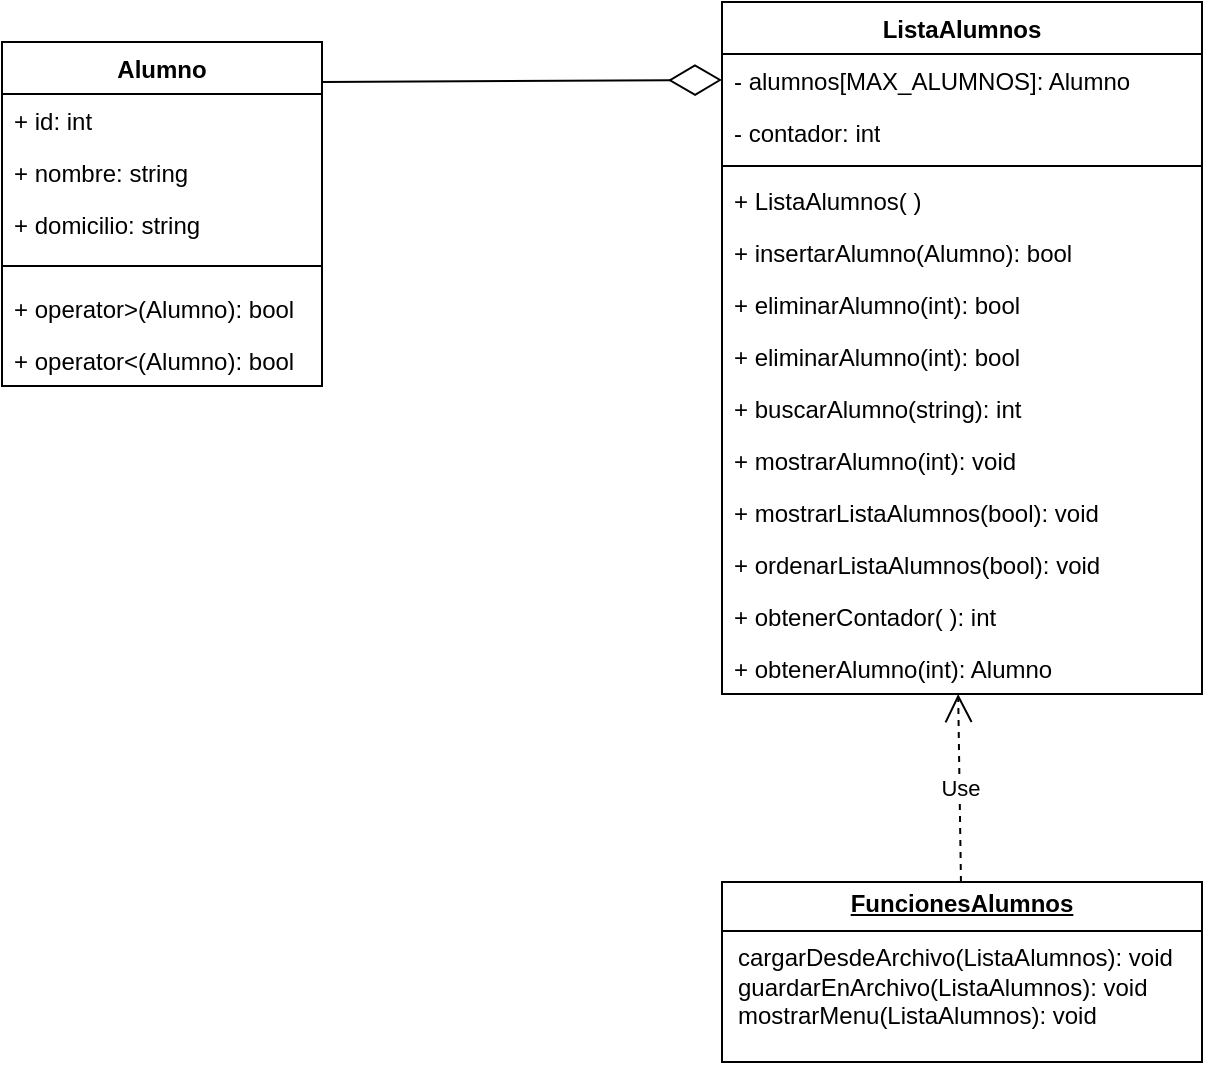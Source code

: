 <mxfile version="24.7.17">
  <diagram name="Página-1" id="KJcDxgTzUT1CAF3ecie8">
    <mxGraphModel dx="1120" dy="524" grid="1" gridSize="10" guides="1" tooltips="1" connect="1" arrows="1" fold="1" page="1" pageScale="1" pageWidth="827" pageHeight="1169" math="0" shadow="0">
      <root>
        <mxCell id="0" />
        <mxCell id="1" parent="0" />
        <mxCell id="xCCEPdzCelrid3OFP015-1" value="Alumno" style="swimlane;fontStyle=1;align=center;verticalAlign=top;childLayout=stackLayout;horizontal=1;startSize=26;horizontalStack=0;resizeParent=1;resizeParentMax=0;resizeLast=0;collapsible=1;marginBottom=0;whiteSpace=wrap;html=1;" vertex="1" parent="1">
          <mxGeometry y="20" width="160" height="172" as="geometry" />
        </mxCell>
        <mxCell id="xCCEPdzCelrid3OFP015-2" value="+&lt;span style=&quot;background-color: initial;&quot;&gt;&amp;nbsp;id: int&lt;/span&gt;" style="text;strokeColor=none;fillColor=none;align=left;verticalAlign=top;spacingLeft=4;spacingRight=4;overflow=hidden;rotatable=0;points=[[0,0.5],[1,0.5]];portConstraint=eastwest;whiteSpace=wrap;html=1;" vertex="1" parent="xCCEPdzCelrid3OFP015-1">
          <mxGeometry y="26" width="160" height="26" as="geometry" />
        </mxCell>
        <mxCell id="xCCEPdzCelrid3OFP015-5" value="+ nombre: string" style="text;strokeColor=none;fillColor=none;align=left;verticalAlign=top;spacingLeft=4;spacingRight=4;overflow=hidden;rotatable=0;points=[[0,0.5],[1,0.5]];portConstraint=eastwest;whiteSpace=wrap;html=1;" vertex="1" parent="xCCEPdzCelrid3OFP015-1">
          <mxGeometry y="52" width="160" height="26" as="geometry" />
        </mxCell>
        <mxCell id="xCCEPdzCelrid3OFP015-6" value="+ domicilio: string" style="text;strokeColor=none;fillColor=none;align=left;verticalAlign=top;spacingLeft=4;spacingRight=4;overflow=hidden;rotatable=0;points=[[0,0.5],[1,0.5]];portConstraint=eastwest;whiteSpace=wrap;html=1;" vertex="1" parent="xCCEPdzCelrid3OFP015-1">
          <mxGeometry y="78" width="160" height="26" as="geometry" />
        </mxCell>
        <mxCell id="xCCEPdzCelrid3OFP015-3" value="" style="line;strokeWidth=1;fillColor=none;align=left;verticalAlign=middle;spacingTop=-1;spacingLeft=3;spacingRight=3;rotatable=0;labelPosition=right;points=[];portConstraint=eastwest;strokeColor=inherit;" vertex="1" parent="xCCEPdzCelrid3OFP015-1">
          <mxGeometry y="104" width="160" height="16" as="geometry" />
        </mxCell>
        <mxCell id="xCCEPdzCelrid3OFP015-4" value="+ operator&amp;gt;(Alumno): bool" style="text;strokeColor=none;fillColor=none;align=left;verticalAlign=top;spacingLeft=4;spacingRight=4;overflow=hidden;rotatable=0;points=[[0,0.5],[1,0.5]];portConstraint=eastwest;whiteSpace=wrap;html=1;" vertex="1" parent="xCCEPdzCelrid3OFP015-1">
          <mxGeometry y="120" width="160" height="26" as="geometry" />
        </mxCell>
        <mxCell id="xCCEPdzCelrid3OFP015-7" value="+ operator&amp;lt;(Alumno): bool" style="text;strokeColor=none;fillColor=none;align=left;verticalAlign=top;spacingLeft=4;spacingRight=4;overflow=hidden;rotatable=0;points=[[0,0.5],[1,0.5]];portConstraint=eastwest;whiteSpace=wrap;html=1;" vertex="1" parent="xCCEPdzCelrid3OFP015-1">
          <mxGeometry y="146" width="160" height="26" as="geometry" />
        </mxCell>
        <mxCell id="xCCEPdzCelrid3OFP015-8" value="ListaAlumnos" style="swimlane;fontStyle=1;align=center;verticalAlign=top;childLayout=stackLayout;horizontal=1;startSize=26;horizontalStack=0;resizeParent=1;resizeParentMax=0;resizeLast=0;collapsible=1;marginBottom=0;whiteSpace=wrap;html=1;" vertex="1" parent="1">
          <mxGeometry x="360" width="240" height="346" as="geometry" />
        </mxCell>
        <mxCell id="xCCEPdzCelrid3OFP015-9" value="- alumnos[MAX_ALUMNOS]: Alumno" style="text;strokeColor=none;fillColor=none;align=left;verticalAlign=top;spacingLeft=4;spacingRight=4;overflow=hidden;rotatable=0;points=[[0,0.5],[1,0.5]];portConstraint=eastwest;whiteSpace=wrap;html=1;" vertex="1" parent="xCCEPdzCelrid3OFP015-8">
          <mxGeometry y="26" width="240" height="26" as="geometry" />
        </mxCell>
        <mxCell id="xCCEPdzCelrid3OFP015-12" value="- contador: int" style="text;strokeColor=none;fillColor=none;align=left;verticalAlign=top;spacingLeft=4;spacingRight=4;overflow=hidden;rotatable=0;points=[[0,0.5],[1,0.5]];portConstraint=eastwest;whiteSpace=wrap;html=1;" vertex="1" parent="xCCEPdzCelrid3OFP015-8">
          <mxGeometry y="52" width="240" height="26" as="geometry" />
        </mxCell>
        <mxCell id="xCCEPdzCelrid3OFP015-10" value="" style="line;strokeWidth=1;fillColor=none;align=left;verticalAlign=middle;spacingTop=-1;spacingLeft=3;spacingRight=3;rotatable=0;labelPosition=right;points=[];portConstraint=eastwest;strokeColor=inherit;" vertex="1" parent="xCCEPdzCelrid3OFP015-8">
          <mxGeometry y="78" width="240" height="8" as="geometry" />
        </mxCell>
        <mxCell id="xCCEPdzCelrid3OFP015-11" value="+ ListaAlumnos( )" style="text;strokeColor=none;fillColor=none;align=left;verticalAlign=top;spacingLeft=4;spacingRight=4;overflow=hidden;rotatable=0;points=[[0,0.5],[1,0.5]];portConstraint=eastwest;whiteSpace=wrap;html=1;" vertex="1" parent="xCCEPdzCelrid3OFP015-8">
          <mxGeometry y="86" width="240" height="26" as="geometry" />
        </mxCell>
        <mxCell id="xCCEPdzCelrid3OFP015-13" value="+ insertarAlumno(Alumno): bool" style="text;strokeColor=none;fillColor=none;align=left;verticalAlign=top;spacingLeft=4;spacingRight=4;overflow=hidden;rotatable=0;points=[[0,0.5],[1,0.5]];portConstraint=eastwest;whiteSpace=wrap;html=1;" vertex="1" parent="xCCEPdzCelrid3OFP015-8">
          <mxGeometry y="112" width="240" height="26" as="geometry" />
        </mxCell>
        <mxCell id="xCCEPdzCelrid3OFP015-14" value="+ eliminarAlumno(int): bool" style="text;strokeColor=none;fillColor=none;align=left;verticalAlign=top;spacingLeft=4;spacingRight=4;overflow=hidden;rotatable=0;points=[[0,0.5],[1,0.5]];portConstraint=eastwest;whiteSpace=wrap;html=1;" vertex="1" parent="xCCEPdzCelrid3OFP015-8">
          <mxGeometry y="138" width="240" height="26" as="geometry" />
        </mxCell>
        <mxCell id="xCCEPdzCelrid3OFP015-24" value="+ eliminarAlumno(int): bool" style="text;strokeColor=none;fillColor=none;align=left;verticalAlign=top;spacingLeft=4;spacingRight=4;overflow=hidden;rotatable=0;points=[[0,0.5],[1,0.5]];portConstraint=eastwest;whiteSpace=wrap;html=1;" vertex="1" parent="xCCEPdzCelrid3OFP015-8">
          <mxGeometry y="164" width="240" height="26" as="geometry" />
        </mxCell>
        <mxCell id="xCCEPdzCelrid3OFP015-15" value="+ buscarAlumno(string): int" style="text;strokeColor=none;fillColor=none;align=left;verticalAlign=top;spacingLeft=4;spacingRight=4;overflow=hidden;rotatable=0;points=[[0,0.5],[1,0.5]];portConstraint=eastwest;whiteSpace=wrap;html=1;" vertex="1" parent="xCCEPdzCelrid3OFP015-8">
          <mxGeometry y="190" width="240" height="26" as="geometry" />
        </mxCell>
        <mxCell id="xCCEPdzCelrid3OFP015-16" value="+ mostrarAlumno(int): void" style="text;strokeColor=none;fillColor=none;align=left;verticalAlign=top;spacingLeft=4;spacingRight=4;overflow=hidden;rotatable=0;points=[[0,0.5],[1,0.5]];portConstraint=eastwest;whiteSpace=wrap;html=1;" vertex="1" parent="xCCEPdzCelrid3OFP015-8">
          <mxGeometry y="216" width="240" height="26" as="geometry" />
        </mxCell>
        <mxCell id="xCCEPdzCelrid3OFP015-17" value="+ mostrarListaAlumnos(bool): void" style="text;strokeColor=none;fillColor=none;align=left;verticalAlign=top;spacingLeft=4;spacingRight=4;overflow=hidden;rotatable=0;points=[[0,0.5],[1,0.5]];portConstraint=eastwest;whiteSpace=wrap;html=1;" vertex="1" parent="xCCEPdzCelrid3OFP015-8">
          <mxGeometry y="242" width="240" height="26" as="geometry" />
        </mxCell>
        <mxCell id="xCCEPdzCelrid3OFP015-18" value="+ ordenarListaAlumnos(bool): void" style="text;strokeColor=none;fillColor=none;align=left;verticalAlign=top;spacingLeft=4;spacingRight=4;overflow=hidden;rotatable=0;points=[[0,0.5],[1,0.5]];portConstraint=eastwest;whiteSpace=wrap;html=1;" vertex="1" parent="xCCEPdzCelrid3OFP015-8">
          <mxGeometry y="268" width="240" height="26" as="geometry" />
        </mxCell>
        <mxCell id="xCCEPdzCelrid3OFP015-19" value="+ obtenerContador( ): int" style="text;strokeColor=none;fillColor=none;align=left;verticalAlign=top;spacingLeft=4;spacingRight=4;overflow=hidden;rotatable=0;points=[[0,0.5],[1,0.5]];portConstraint=eastwest;whiteSpace=wrap;html=1;" vertex="1" parent="xCCEPdzCelrid3OFP015-8">
          <mxGeometry y="294" width="240" height="26" as="geometry" />
        </mxCell>
        <mxCell id="xCCEPdzCelrid3OFP015-20" value="+ obtenerAlumno(int): Alumno" style="text;strokeColor=none;fillColor=none;align=left;verticalAlign=top;spacingLeft=4;spacingRight=4;overflow=hidden;rotatable=0;points=[[0,0.5],[1,0.5]];portConstraint=eastwest;whiteSpace=wrap;html=1;" vertex="1" parent="xCCEPdzCelrid3OFP015-8">
          <mxGeometry y="320" width="240" height="26" as="geometry" />
        </mxCell>
        <mxCell id="xCCEPdzCelrid3OFP015-21" value="&lt;p style=&quot;margin:0px;margin-top:4px;text-align:center;text-decoration:underline;&quot;&gt;&lt;b&gt;FuncionesAlumnos&lt;/b&gt;&lt;/p&gt;&lt;hr size=&quot;1&quot; style=&quot;border-style:solid;&quot;&gt;&lt;p style=&quot;margin:0px;margin-left:8px;&quot;&gt;cargarDesdeArchivo(ListaAlumnos): void&lt;br&gt;guardarEnArchivo(ListaAlumnos): void&lt;br&gt;mostrarMenu(ListaAlumnos): void&lt;/p&gt;" style="verticalAlign=top;align=left;overflow=fill;html=1;whiteSpace=wrap;" vertex="1" parent="1">
          <mxGeometry x="360" y="440" width="240" height="90" as="geometry" />
        </mxCell>
        <mxCell id="xCCEPdzCelrid3OFP015-22" value="Use" style="endArrow=open;endSize=12;dashed=1;html=1;rounded=0;entryX=0.492;entryY=1;entryDx=0;entryDy=0;entryPerimeter=0;" edge="1" parent="1" target="xCCEPdzCelrid3OFP015-20">
          <mxGeometry width="160" relative="1" as="geometry">
            <mxPoint x="479.48" y="440" as="sourcePoint" />
            <mxPoint x="480.52" y="350.002" as="targetPoint" />
          </mxGeometry>
        </mxCell>
        <mxCell id="xCCEPdzCelrid3OFP015-23" value="" style="endArrow=diamondThin;endFill=0;endSize=24;html=1;rounded=0;entryX=0;entryY=0.5;entryDx=0;entryDy=0;" edge="1" parent="1" target="xCCEPdzCelrid3OFP015-9">
          <mxGeometry width="160" relative="1" as="geometry">
            <mxPoint x="160" y="40" as="sourcePoint" />
            <mxPoint x="320" y="40" as="targetPoint" />
          </mxGeometry>
        </mxCell>
      </root>
    </mxGraphModel>
  </diagram>
</mxfile>
